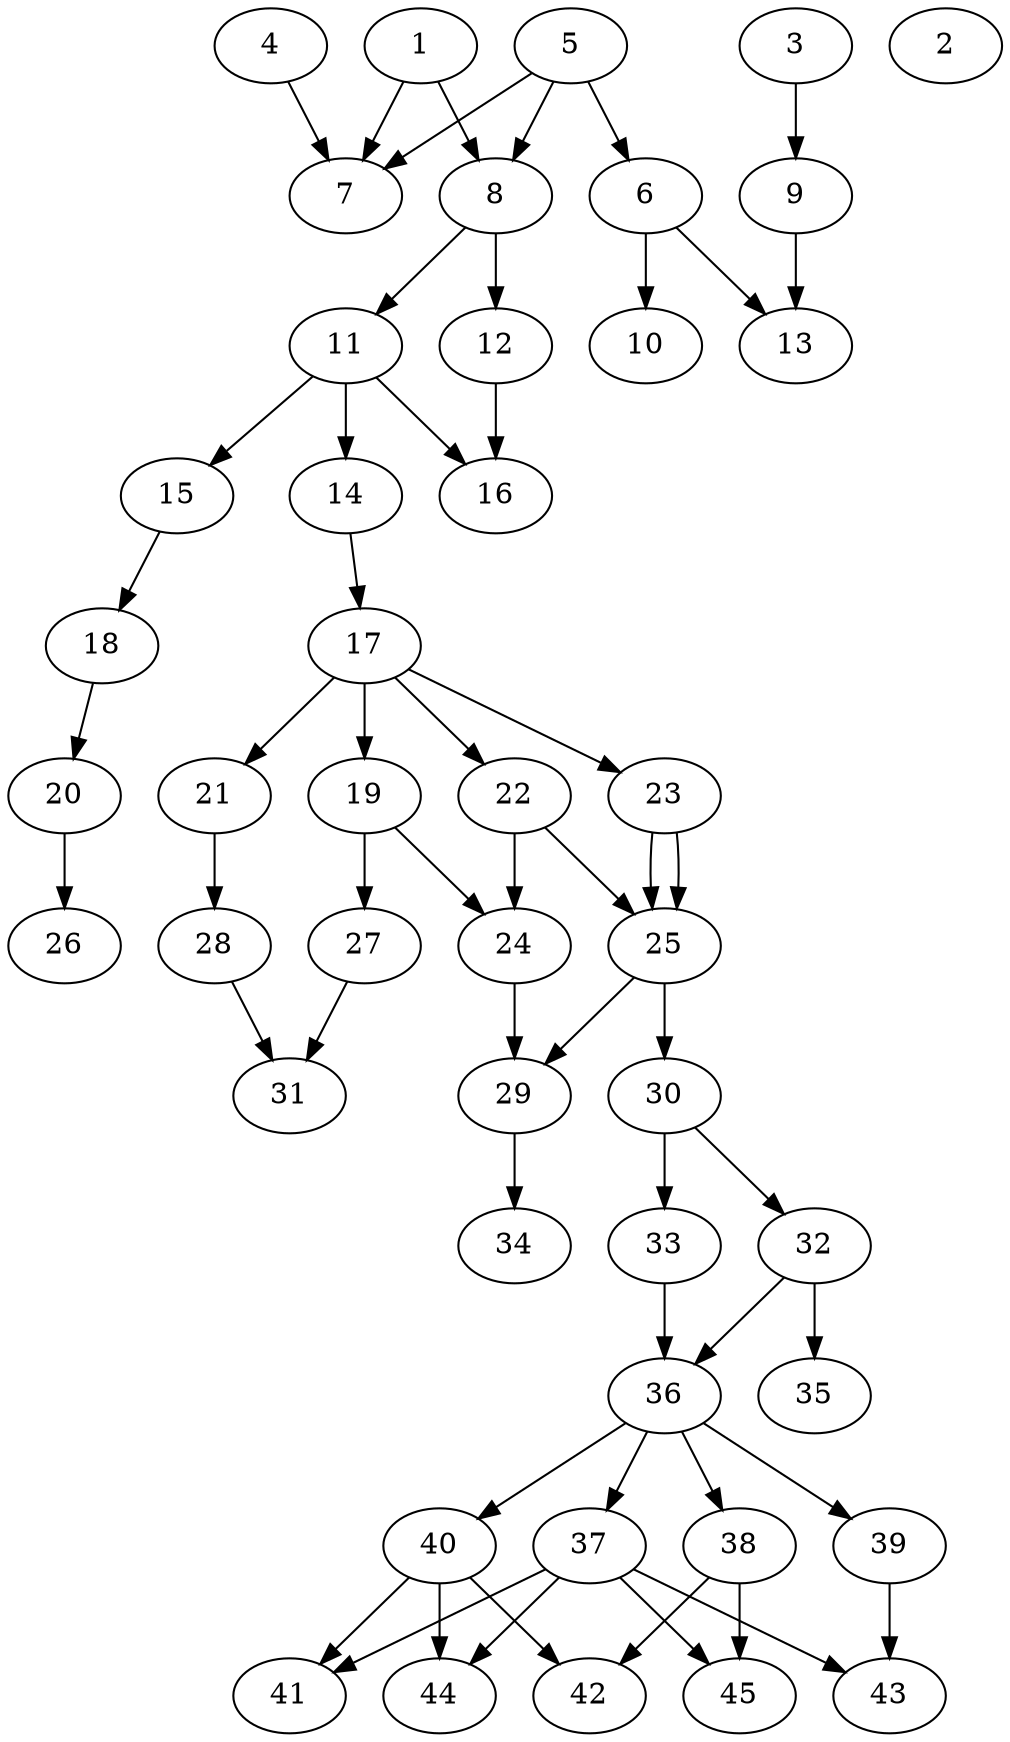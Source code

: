 // DAG automatically generated by daggen at Tue Aug  6 16:31:44 2019
// ./daggen --dot -n 45 --ccr 0.3 --fat 0.4 --regular 0.5 --density 0.5 --mindata 5242880 --maxdata 52428800 
digraph G {
  1 [size="84493653", alpha="0.08", expect_size="25348096"] 
  1 -> 7 [size ="25348096"]
  1 -> 8 [size ="25348096"]
  2 [size="94675627", alpha="0.15", expect_size="28402688"] 
  3 [size="134382933", alpha="0.04", expect_size="40314880"] 
  3 -> 9 [size ="40314880"]
  4 [size="141131093", alpha="0.15", expect_size="42339328"] 
  4 -> 7 [size ="42339328"]
  5 [size="113909760", alpha="0.16", expect_size="34172928"] 
  5 -> 6 [size ="34172928"]
  5 -> 7 [size ="34172928"]
  5 -> 8 [size ="34172928"]
  6 [size="138219520", alpha="0.01", expect_size="41465856"] 
  6 -> 10 [size ="41465856"]
  6 -> 13 [size ="41465856"]
  7 [size="124006400", alpha="0.15", expect_size="37201920"] 
  8 [size="65181013", alpha="0.16", expect_size="19554304"] 
  8 -> 11 [size ="19554304"]
  8 -> 12 [size ="19554304"]
  9 [size="33331200", alpha="0.04", expect_size="9999360"] 
  9 -> 13 [size ="9999360"]
  10 [size="110175573", alpha="0.15", expect_size="33052672"] 
  11 [size="77496320", alpha="0.07", expect_size="23248896"] 
  11 -> 14 [size ="23248896"]
  11 -> 15 [size ="23248896"]
  11 -> 16 [size ="23248896"]
  12 [size="142687573", alpha="0.10", expect_size="42806272"] 
  12 -> 16 [size ="42806272"]
  13 [size="99515733", alpha="0.10", expect_size="29854720"] 
  14 [size="128651947", alpha="0.07", expect_size="38595584"] 
  14 -> 17 [size ="38595584"]
  15 [size="90262187", alpha="0.01", expect_size="27078656"] 
  15 -> 18 [size ="27078656"]
  16 [size="56514560", alpha="0.06", expect_size="16954368"] 
  17 [size="63771307", alpha="0.11", expect_size="19131392"] 
  17 -> 19 [size ="19131392"]
  17 -> 21 [size ="19131392"]
  17 -> 22 [size ="19131392"]
  17 -> 23 [size ="19131392"]
  18 [size="26569387", alpha="0.04", expect_size="7970816"] 
  18 -> 20 [size ="7970816"]
  19 [size="155098453", alpha="0.17", expect_size="46529536"] 
  19 -> 24 [size ="46529536"]
  19 -> 27 [size ="46529536"]
  20 [size="29306880", alpha="0.13", expect_size="8792064"] 
  20 -> 26 [size ="8792064"]
  21 [size="149981867", alpha="0.17", expect_size="44994560"] 
  21 -> 28 [size ="44994560"]
  22 [size="47592107", alpha="0.11", expect_size="14277632"] 
  22 -> 24 [size ="14277632"]
  22 -> 25 [size ="14277632"]
  23 [size="126071467", alpha="0.00", expect_size="37821440"] 
  23 -> 25 [size ="37821440"]
  23 -> 25 [size ="37821440"]
  24 [size="49626453", alpha="0.05", expect_size="14887936"] 
  24 -> 29 [size ="14887936"]
  25 [size="108328960", alpha="0.02", expect_size="32498688"] 
  25 -> 29 [size ="32498688"]
  25 -> 30 [size ="32498688"]
  26 [size="112510293", alpha="0.14", expect_size="33753088"] 
  27 [size="161003520", alpha="0.00", expect_size="48301056"] 
  27 -> 31 [size ="48301056"]
  28 [size="90542080", alpha="0.12", expect_size="27162624"] 
  28 -> 31 [size ="27162624"]
  29 [size="123153067", alpha="0.06", expect_size="36945920"] 
  29 -> 34 [size ="36945920"]
  30 [size="97870507", alpha="0.12", expect_size="29361152"] 
  30 -> 32 [size ="29361152"]
  30 -> 33 [size ="29361152"]
  31 [size="39850667", alpha="0.06", expect_size="11955200"] 
  32 [size="173393920", alpha="0.15", expect_size="52018176"] 
  32 -> 35 [size ="52018176"]
  32 -> 36 [size ="52018176"]
  33 [size="103847253", alpha="0.15", expect_size="31154176"] 
  33 -> 36 [size ="31154176"]
  34 [size="105400320", alpha="0.09", expect_size="31620096"] 
  35 [size="144431787", alpha="0.12", expect_size="43329536"] 
  36 [size="160081920", alpha="0.20", expect_size="48024576"] 
  36 -> 37 [size ="48024576"]
  36 -> 38 [size ="48024576"]
  36 -> 39 [size ="48024576"]
  36 -> 40 [size ="48024576"]
  37 [size="115810987", alpha="0.14", expect_size="34743296"] 
  37 -> 41 [size ="34743296"]
  37 -> 43 [size ="34743296"]
  37 -> 44 [size ="34743296"]
  37 -> 45 [size ="34743296"]
  38 [size="118155947", alpha="0.09", expect_size="35446784"] 
  38 -> 42 [size ="35446784"]
  38 -> 45 [size ="35446784"]
  39 [size="57528320", alpha="0.02", expect_size="17258496"] 
  39 -> 43 [size ="17258496"]
  40 [size="107083093", alpha="0.16", expect_size="32124928"] 
  40 -> 41 [size ="32124928"]
  40 -> 42 [size ="32124928"]
  40 -> 44 [size ="32124928"]
  41 [size="44936533", alpha="0.07", expect_size="13480960"] 
  42 [size="88401920", alpha="0.02", expect_size="26520576"] 
  43 [size="48121173", alpha="0.11", expect_size="14436352"] 
  44 [size="163413333", alpha="0.03", expect_size="49024000"] 
  45 [size="73605120", alpha="0.08", expect_size="22081536"] 
}
